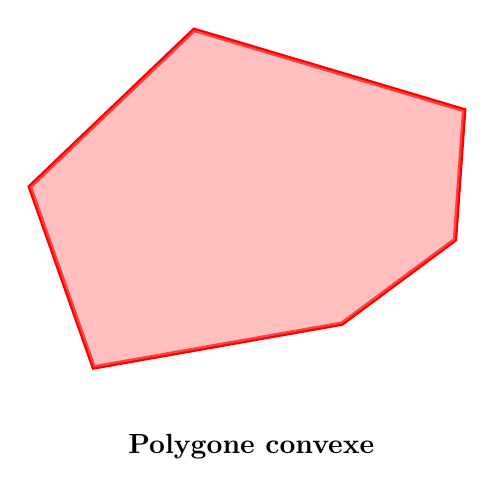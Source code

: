 \begin{tikzpicture}

\def\poly{ (0,0) -- ++(4,0)  -- ++(2,1) --++(0.5,2) --++(-4,2) -- ++(-3,-2)--cycle}

\begin{scope}[rotate=10,scale=0.8]
\draw[red,ultra thick] \poly;
\fill[red!50,opacity=0.5] \poly;
\end{scope}
\node at (2,-1) {\bf Polygone convexe};


\end{tikzpicture}